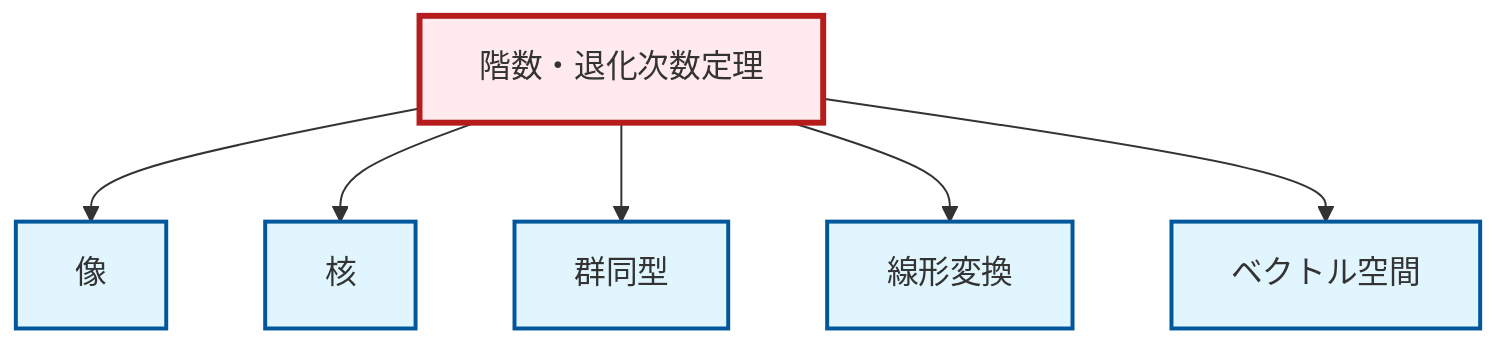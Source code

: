 graph TD
    classDef definition fill:#e1f5fe,stroke:#01579b,stroke-width:2px
    classDef theorem fill:#f3e5f5,stroke:#4a148c,stroke-width:2px
    classDef axiom fill:#fff3e0,stroke:#e65100,stroke-width:2px
    classDef example fill:#e8f5e9,stroke:#1b5e20,stroke-width:2px
    classDef current fill:#ffebee,stroke:#b71c1c,stroke-width:3px
    def-kernel["核"]:::definition
    def-vector-space["ベクトル空間"]:::definition
    thm-rank-nullity["階数・退化次数定理"]:::theorem
    def-image["像"]:::definition
    def-linear-transformation["線形変換"]:::definition
    def-isomorphism["群同型"]:::definition
    thm-rank-nullity --> def-image
    thm-rank-nullity --> def-kernel
    thm-rank-nullity --> def-isomorphism
    thm-rank-nullity --> def-linear-transformation
    thm-rank-nullity --> def-vector-space
    class thm-rank-nullity current